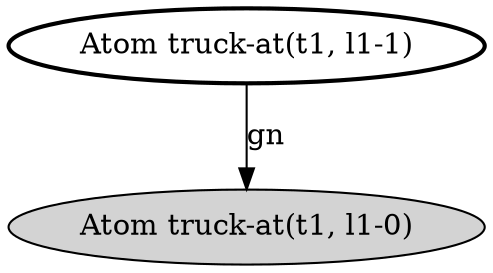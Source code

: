 digraph G {
  lm0 [label="Atom truck-at(t1, l1-0)", style=filled];
  lm1 [label="Atom truck-at(t1, l1-1)", style=bold];
      lm1 -> lm0 [label="gn"];
}
